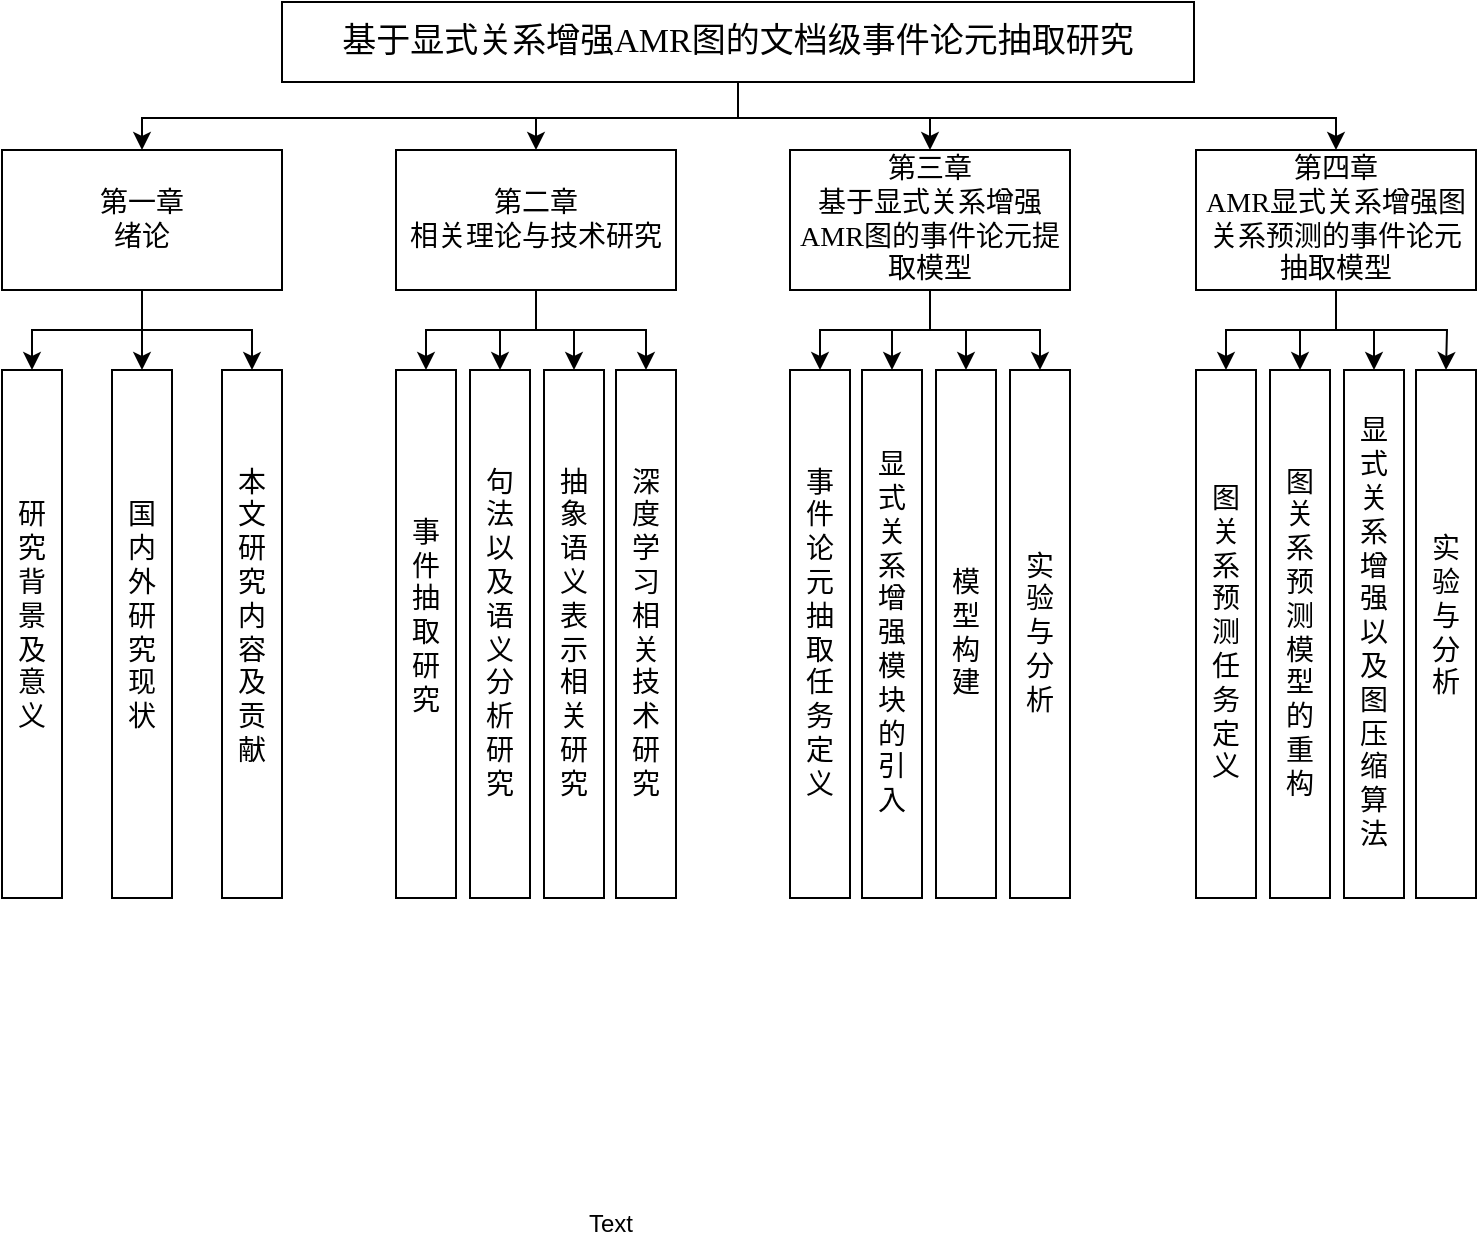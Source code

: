 <mxfile version="24.0.1" type="github">
  <diagram name="第 1 页" id="pSFM66YJ2xRk52TTQeRo">
    <mxGraphModel dx="783" dy="504" grid="1" gridSize="10" guides="1" tooltips="1" connect="1" arrows="1" fold="1" page="1" pageScale="1" pageWidth="827" pageHeight="1169" math="0" shadow="0">
      <root>
        <mxCell id="0" />
        <mxCell id="1" parent="0" />
        <mxCell id="IECKvH-rgRgy9NSk1Zk0-20" style="edgeStyle=orthogonalEdgeStyle;rounded=0;orthogonalLoop=1;jettySize=auto;html=1;entryX=0.5;entryY=0;entryDx=0;entryDy=0;" parent="1" source="IECKvH-rgRgy9NSk1Zk0-2" target="IECKvH-rgRgy9NSk1Zk0-3" edge="1">
          <mxGeometry relative="1" as="geometry">
            <Array as="points">
              <mxPoint x="414" y="120" />
              <mxPoint x="116" y="120" />
            </Array>
          </mxGeometry>
        </mxCell>
        <mxCell id="IECKvH-rgRgy9NSk1Zk0-21" style="edgeStyle=orthogonalEdgeStyle;rounded=0;orthogonalLoop=1;jettySize=auto;html=1;entryX=0.5;entryY=0;entryDx=0;entryDy=0;" parent="1" source="IECKvH-rgRgy9NSk1Zk0-2" target="IECKvH-rgRgy9NSk1Zk0-4" edge="1">
          <mxGeometry relative="1" as="geometry">
            <Array as="points">
              <mxPoint x="414" y="120" />
              <mxPoint x="313" y="120" />
            </Array>
          </mxGeometry>
        </mxCell>
        <mxCell id="IECKvH-rgRgy9NSk1Zk0-22" style="edgeStyle=orthogonalEdgeStyle;rounded=0;orthogonalLoop=1;jettySize=auto;html=1;exitX=0.5;exitY=1;exitDx=0;exitDy=0;entryX=0.5;entryY=0;entryDx=0;entryDy=0;" parent="1" source="IECKvH-rgRgy9NSk1Zk0-2" target="IECKvH-rgRgy9NSk1Zk0-5" edge="1">
          <mxGeometry relative="1" as="geometry">
            <Array as="points">
              <mxPoint x="414" y="120" />
              <mxPoint x="510" y="120" />
            </Array>
          </mxGeometry>
        </mxCell>
        <mxCell id="IECKvH-rgRgy9NSk1Zk0-23" style="edgeStyle=orthogonalEdgeStyle;rounded=0;orthogonalLoop=1;jettySize=auto;html=1;" parent="1" source="IECKvH-rgRgy9NSk1Zk0-2" target="IECKvH-rgRgy9NSk1Zk0-6" edge="1">
          <mxGeometry relative="1" as="geometry">
            <Array as="points">
              <mxPoint x="414" y="120" />
              <mxPoint x="713" y="120" />
            </Array>
          </mxGeometry>
        </mxCell>
        <mxCell id="IECKvH-rgRgy9NSk1Zk0-2" value="&lt;font style=&quot;font-size: 17px;&quot; face=&quot;宋体-简&quot;&gt;基于显式关系增强AMR图的文档级事件论元抽取研究&lt;/font&gt;" style="whiteSpace=wrap;html=1;" parent="1" vertex="1">
          <mxGeometry x="186" y="62" width="456" height="40" as="geometry" />
        </mxCell>
        <mxCell id="IECKvH-rgRgy9NSk1Zk0-25" style="edgeStyle=orthogonalEdgeStyle;rounded=0;orthogonalLoop=1;jettySize=auto;html=1;entryX=0.5;entryY=0;entryDx=0;entryDy=0;fontSize=14;fontFamily=宋体-简;" parent="1" source="IECKvH-rgRgy9NSk1Zk0-3" target="IECKvH-rgRgy9NSk1Zk0-8" edge="1">
          <mxGeometry relative="1" as="geometry" />
        </mxCell>
        <mxCell id="IECKvH-rgRgy9NSk1Zk0-26" value="" style="edgeStyle=orthogonalEdgeStyle;rounded=0;orthogonalLoop=1;jettySize=auto;html=1;fontSize=14;fontFamily=宋体-简;" parent="1" source="IECKvH-rgRgy9NSk1Zk0-3" target="IECKvH-rgRgy9NSk1Zk0-9" edge="1">
          <mxGeometry relative="1" as="geometry" />
        </mxCell>
        <mxCell id="IECKvH-rgRgy9NSk1Zk0-27" style="edgeStyle=orthogonalEdgeStyle;rounded=0;orthogonalLoop=1;jettySize=auto;html=1;entryX=0.5;entryY=0;entryDx=0;entryDy=0;fontSize=14;fontFamily=宋体-简;" parent="1" source="IECKvH-rgRgy9NSk1Zk0-3" target="IECKvH-rgRgy9NSk1Zk0-10" edge="1">
          <mxGeometry relative="1" as="geometry" />
        </mxCell>
        <mxCell id="IECKvH-rgRgy9NSk1Zk0-3" value="&lt;font face=&quot;宋体-简&quot; style=&quot;font-size: 14px;&quot;&gt;第一章&lt;br&gt;绪论&lt;br&gt;&lt;/font&gt;" style="rounded=0;whiteSpace=wrap;html=1;" parent="1" vertex="1">
          <mxGeometry x="46" y="136" width="140" height="70" as="geometry" />
        </mxCell>
        <mxCell id="IECKvH-rgRgy9NSk1Zk0-28" style="edgeStyle=orthogonalEdgeStyle;rounded=0;orthogonalLoop=1;jettySize=auto;html=1;entryX=0.5;entryY=0;entryDx=0;entryDy=0;fontSize=14;fontFamily=宋体-简;" parent="1" source="IECKvH-rgRgy9NSk1Zk0-4" target="IECKvH-rgRgy9NSk1Zk0-11" edge="1">
          <mxGeometry relative="1" as="geometry" />
        </mxCell>
        <mxCell id="IECKvH-rgRgy9NSk1Zk0-29" style="edgeStyle=orthogonalEdgeStyle;rounded=0;orthogonalLoop=1;jettySize=auto;html=1;entryX=0.5;entryY=0;entryDx=0;entryDy=0;fontSize=14;fontFamily=宋体-简;" parent="1" source="IECKvH-rgRgy9NSk1Zk0-4" target="IECKvH-rgRgy9NSk1Zk0-12" edge="1">
          <mxGeometry relative="1" as="geometry" />
        </mxCell>
        <mxCell id="IECKvH-rgRgy9NSk1Zk0-30" style="edgeStyle=orthogonalEdgeStyle;rounded=0;orthogonalLoop=1;jettySize=auto;html=1;entryX=0.5;entryY=0;entryDx=0;entryDy=0;fontSize=14;fontFamily=宋体-简;" parent="1" source="IECKvH-rgRgy9NSk1Zk0-4" target="IECKvH-rgRgy9NSk1Zk0-13" edge="1">
          <mxGeometry relative="1" as="geometry" />
        </mxCell>
        <mxCell id="xBRvkmc-2l1ilHyjDRc--2" style="edgeStyle=orthogonalEdgeStyle;rounded=0;orthogonalLoop=1;jettySize=auto;html=1;entryX=0.5;entryY=0;entryDx=0;entryDy=0;fontSize=14;fontFamily=宋体-简;" parent="1" source="IECKvH-rgRgy9NSk1Zk0-4" target="xBRvkmc-2l1ilHyjDRc--1" edge="1">
          <mxGeometry relative="1" as="geometry" />
        </mxCell>
        <mxCell id="IECKvH-rgRgy9NSk1Zk0-4" value="&lt;font face=&quot;宋体-简&quot; style=&quot;font-size: 14px;&quot;&gt;第二章&lt;/font&gt;&lt;br&gt;&lt;span style=&quot;font-family: 宋体-简; font-size: 14px;&quot;&gt;相关理论与技术研究&lt;/span&gt;" style="rounded=0;whiteSpace=wrap;html=1;" parent="1" vertex="1">
          <mxGeometry x="243" y="136" width="140" height="70" as="geometry" />
        </mxCell>
        <mxCell id="IECKvH-rgRgy9NSk1Zk0-31" style="edgeStyle=orthogonalEdgeStyle;rounded=0;orthogonalLoop=1;jettySize=auto;html=1;entryX=0.5;entryY=0;entryDx=0;entryDy=0;fontSize=14;fontFamily=宋体-简;" parent="1" source="IECKvH-rgRgy9NSk1Zk0-5" target="IECKvH-rgRgy9NSk1Zk0-14" edge="1">
          <mxGeometry relative="1" as="geometry" />
        </mxCell>
        <mxCell id="IECKvH-rgRgy9NSk1Zk0-32" style="edgeStyle=orthogonalEdgeStyle;rounded=0;orthogonalLoop=1;jettySize=auto;html=1;entryX=0.5;entryY=0;entryDx=0;entryDy=0;fontSize=14;fontFamily=宋体-简;" parent="1" source="IECKvH-rgRgy9NSk1Zk0-5" target="IECKvH-rgRgy9NSk1Zk0-15" edge="1">
          <mxGeometry relative="1" as="geometry" />
        </mxCell>
        <mxCell id="IECKvH-rgRgy9NSk1Zk0-33" style="edgeStyle=orthogonalEdgeStyle;rounded=0;orthogonalLoop=1;jettySize=auto;html=1;entryX=0.5;entryY=0;entryDx=0;entryDy=0;fontSize=14;fontFamily=宋体-简;" parent="1" source="IECKvH-rgRgy9NSk1Zk0-5" target="IECKvH-rgRgy9NSk1Zk0-16" edge="1">
          <mxGeometry relative="1" as="geometry" />
        </mxCell>
        <mxCell id="6YUFdu4nAJCuLQuxNRbf-1" style="edgeStyle=orthogonalEdgeStyle;rounded=0;orthogonalLoop=1;jettySize=auto;html=1;entryX=0.5;entryY=0;entryDx=0;entryDy=0;" edge="1" parent="1" target="6YUFdu4nAJCuLQuxNRbf-2">
          <mxGeometry relative="1" as="geometry">
            <mxPoint x="529.98" y="242" as="targetPoint" />
            <mxPoint x="510.004" y="198" as="sourcePoint" />
            <Array as="points">
              <mxPoint x="510" y="226" />
              <mxPoint x="528" y="226" />
            </Array>
          </mxGeometry>
        </mxCell>
        <mxCell id="IECKvH-rgRgy9NSk1Zk0-5" value="&lt;font face=&quot;宋体-简&quot; style=&quot;&quot;&gt;&lt;font style=&quot;font-size: 14px;&quot;&gt;第三章&lt;/font&gt;&lt;br&gt;&lt;span style=&quot;font-size: 14px;&quot;&gt;基于显式关系增强AMR图的事件论元提取模型&lt;/span&gt;&lt;br&gt;&lt;/font&gt;" style="rounded=0;whiteSpace=wrap;html=1;" parent="1" vertex="1">
          <mxGeometry x="440" y="136" width="140" height="70" as="geometry" />
        </mxCell>
        <mxCell id="IECKvH-rgRgy9NSk1Zk0-34" style="edgeStyle=orthogonalEdgeStyle;rounded=0;orthogonalLoop=1;jettySize=auto;html=1;entryX=0.5;entryY=0;entryDx=0;entryDy=0;fontSize=14;fontFamily=宋体-简;" parent="1" source="IECKvH-rgRgy9NSk1Zk0-6" target="IECKvH-rgRgy9NSk1Zk0-17" edge="1">
          <mxGeometry relative="1" as="geometry" />
        </mxCell>
        <mxCell id="IECKvH-rgRgy9NSk1Zk0-36" style="edgeStyle=orthogonalEdgeStyle;rounded=0;orthogonalLoop=1;jettySize=auto;html=1;entryX=0.5;entryY=0;entryDx=0;entryDy=0;fontSize=14;fontFamily=宋体-简;" parent="1" source="IECKvH-rgRgy9NSk1Zk0-6" edge="1" target="p0KI4I_0vDFaaym5ZLYt-1">
          <mxGeometry relative="1" as="geometry">
            <mxPoint x="713" y="246" as="targetPoint" />
          </mxGeometry>
        </mxCell>
        <mxCell id="IECKvH-rgRgy9NSk1Zk0-37" style="edgeStyle=orthogonalEdgeStyle;rounded=0;orthogonalLoop=1;jettySize=auto;html=1;entryX=0.5;entryY=0;entryDx=0;entryDy=0;fontSize=14;fontFamily=宋体-简;" parent="1" source="IECKvH-rgRgy9NSk1Zk0-6" edge="1">
          <mxGeometry relative="1" as="geometry">
            <mxPoint x="768" y="246" as="targetPoint" />
          </mxGeometry>
        </mxCell>
        <mxCell id="6YUFdu4nAJCuLQuxNRbf-4" style="edgeStyle=orthogonalEdgeStyle;rounded=0;orthogonalLoop=1;jettySize=auto;html=1;entryX=0.5;entryY=0;entryDx=0;entryDy=0;" edge="1" parent="1" source="IECKvH-rgRgy9NSk1Zk0-6" target="6YUFdu4nAJCuLQuxNRbf-3">
          <mxGeometry relative="1" as="geometry" />
        </mxCell>
        <mxCell id="IECKvH-rgRgy9NSk1Zk0-6" value="&lt;font style=&quot;&quot; face=&quot;宋体-简&quot;&gt;&lt;font style=&quot;font-size: 14px;&quot;&gt;第四章&lt;/font&gt;&lt;br&gt;&lt;font style=&quot;font-size: 14px;&quot;&gt;AMR显式关系增强图关系预测的事件论元抽取模型&lt;/font&gt;&lt;br&gt;&lt;/font&gt;" style="rounded=0;whiteSpace=wrap;html=1;" parent="1" vertex="1">
          <mxGeometry x="643" y="136" width="140" height="70" as="geometry" />
        </mxCell>
        <mxCell id="IECKvH-rgRgy9NSk1Zk0-8" value="&lt;div style=&quot;font-size: 14px;&quot;&gt;研&lt;/div&gt;&lt;div style=&quot;font-size: 14px;&quot;&gt;究&lt;/div&gt;&lt;div style=&quot;font-size: 14px;&quot;&gt;背&lt;/div&gt;&lt;div style=&quot;font-size: 14px;&quot;&gt;景&lt;/div&gt;&lt;div style=&quot;font-size: 14px;&quot;&gt;及&lt;/div&gt;&lt;div style=&quot;font-size: 14px;&quot;&gt;意&lt;/div&gt;&lt;div style=&quot;font-size: 14px;&quot;&gt;义&lt;/div&gt;&lt;br style=&quot;font-size: 14px;&quot;&gt;" style="rounded=0;whiteSpace=wrap;html=1;fontSize=14;fontFamily=宋体-简;" parent="1" vertex="1">
          <mxGeometry x="46" y="246" width="30" height="264" as="geometry" />
        </mxCell>
        <mxCell id="IECKvH-rgRgy9NSk1Zk0-9" value="&lt;div style=&quot;font-size: 14px;&quot;&gt;国&lt;/div&gt;&lt;div style=&quot;font-size: 14px;&quot;&gt;内&lt;/div&gt;&lt;div style=&quot;font-size: 14px;&quot;&gt;外&lt;/div&gt;&lt;div style=&quot;font-size: 14px;&quot;&gt;研&lt;/div&gt;&lt;div style=&quot;font-size: 14px;&quot;&gt;究&lt;/div&gt;&lt;div style=&quot;font-size: 14px;&quot;&gt;现&lt;/div&gt;&lt;div style=&quot;font-size: 14px;&quot;&gt;状&lt;/div&gt;&lt;br style=&quot;font-size: 14px;&quot;&gt;" style="rounded=0;whiteSpace=wrap;html=1;fontSize=14;fontFamily=宋体-简;" parent="1" vertex="1">
          <mxGeometry x="101" y="246" width="30" height="264" as="geometry" />
        </mxCell>
        <mxCell id="IECKvH-rgRgy9NSk1Zk0-10" value="&lt;div style=&quot;font-size: 14px;&quot;&gt;本&lt;/div&gt;&lt;div style=&quot;font-size: 14px;&quot;&gt;文&lt;/div&gt;&lt;div style=&quot;font-size: 14px;&quot;&gt;研&lt;/div&gt;&lt;div style=&quot;font-size: 14px;&quot;&gt;究&lt;/div&gt;&lt;div style=&quot;font-size: 14px;&quot;&gt;内&lt;/div&gt;&lt;div style=&quot;font-size: 14px;&quot;&gt;容&lt;/div&gt;&lt;div style=&quot;font-size: 14px;&quot;&gt;及&lt;/div&gt;&lt;div style=&quot;font-size: 14px;&quot;&gt;贡&lt;/div&gt;&lt;div style=&quot;font-size: 14px;&quot;&gt;献&lt;/div&gt;&lt;br style=&quot;font-size: 14px;&quot;&gt;" style="rounded=0;whiteSpace=wrap;html=1;fontSize=14;fontFamily=宋体-简;" parent="1" vertex="1">
          <mxGeometry x="156" y="246" width="30" height="264" as="geometry" />
        </mxCell>
        <mxCell id="IECKvH-rgRgy9NSk1Zk0-11" value="&lt;div style=&quot;font-size: 14px;&quot;&gt;事&lt;/div&gt;&lt;div style=&quot;font-size: 14px;&quot;&gt;件&lt;/div&gt;&lt;div style=&quot;font-size: 14px;&quot;&gt;抽&lt;/div&gt;&lt;div style=&quot;font-size: 14px;&quot;&gt;取&lt;/div&gt;&lt;div style=&quot;font-size: 14px;&quot;&gt;研&lt;/div&gt;&lt;div style=&quot;font-size: 14px;&quot;&gt;究&lt;/div&gt;&lt;br style=&quot;font-size: 14px;&quot;&gt;" style="rounded=0;whiteSpace=wrap;html=1;fontFamily=宋体-简;fontSize=14;" parent="1" vertex="1">
          <mxGeometry x="243" y="246" width="30" height="264" as="geometry" />
        </mxCell>
        <mxCell id="IECKvH-rgRgy9NSk1Zk0-12" value="抽&lt;br style=&quot;font-size: 14px;&quot;&gt;象&lt;br style=&quot;font-size: 14px;&quot;&gt;语&lt;br style=&quot;font-size: 14px;&quot;&gt;义&lt;br style=&quot;font-size: 14px;&quot;&gt;表&lt;br style=&quot;font-size: 14px;&quot;&gt;示&lt;br style=&quot;font-size: 14px;&quot;&gt;相&lt;br style=&quot;font-size: 14px;&quot;&gt;关&lt;br style=&quot;font-size: 14px;&quot;&gt;研&lt;br style=&quot;font-size: 14px;&quot;&gt;究" style="rounded=0;whiteSpace=wrap;html=1;fontFamily=宋体-简;fontSize=14;" parent="1" vertex="1">
          <mxGeometry x="317" y="246" width="30" height="264" as="geometry" />
        </mxCell>
        <mxCell id="IECKvH-rgRgy9NSk1Zk0-13" value="&lt;div style=&quot;font-size: 14px;&quot;&gt;&lt;span style=&quot;background-color: initial;&quot;&gt;深&lt;/span&gt;&lt;br&gt;&lt;/div&gt;&lt;div style=&quot;font-size: 14px;&quot;&gt;度&lt;/div&gt;&lt;div style=&quot;font-size: 14px;&quot;&gt;学&lt;/div&gt;&lt;div style=&quot;font-size: 14px;&quot;&gt;习&lt;/div&gt;&lt;div style=&quot;font-size: 14px;&quot;&gt;相&lt;/div&gt;&lt;div style=&quot;font-size: 14px;&quot;&gt;关&lt;/div&gt;&lt;div style=&quot;font-size: 14px;&quot;&gt;技&lt;/div&gt;&lt;div style=&quot;font-size: 14px;&quot;&gt;术&lt;/div&gt;&lt;div style=&quot;font-size: 14px;&quot;&gt;研&lt;/div&gt;&lt;div style=&quot;font-size: 14px;&quot;&gt;究&lt;/div&gt;" style="rounded=0;whiteSpace=wrap;html=1;fontFamily=宋体-简;fontSize=14;" parent="1" vertex="1">
          <mxGeometry x="353" y="246" width="30" height="264" as="geometry" />
        </mxCell>
        <mxCell id="IECKvH-rgRgy9NSk1Zk0-14" value="&lt;div style=&quot;font-size: 14px;&quot;&gt;事&lt;/div&gt;&lt;div style=&quot;font-size: 14px;&quot;&gt;件&lt;/div&gt;&lt;div style=&quot;font-size: 14px;&quot;&gt;论&lt;/div&gt;&lt;div style=&quot;font-size: 14px;&quot;&gt;元&lt;/div&gt;&lt;div style=&quot;font-size: 14px;&quot;&gt;抽&lt;/div&gt;&lt;div style=&quot;font-size: 14px;&quot;&gt;取&lt;/div&gt;&lt;div style=&quot;font-size: 14px;&quot;&gt;任&lt;/div&gt;&lt;div style=&quot;font-size: 14px;&quot;&gt;务&lt;/div&gt;&lt;div style=&quot;font-size: 14px;&quot;&gt;定&lt;/div&gt;&lt;div style=&quot;font-size: 14px;&quot;&gt;义&lt;/div&gt;" style="rounded=0;whiteSpace=wrap;html=1;fontFamily=宋体-简;fontSize=14;" parent="1" vertex="1">
          <mxGeometry x="440" y="246" width="30" height="264" as="geometry" />
        </mxCell>
        <mxCell id="IECKvH-rgRgy9NSk1Zk0-15" value="&lt;div style=&quot;font-size: 14px;&quot;&gt;显&lt;/div&gt;&lt;div style=&quot;font-size: 14px;&quot;&gt;式&lt;/div&gt;&lt;div style=&quot;font-size: 14px;&quot;&gt;关&lt;/div&gt;&lt;div style=&quot;font-size: 14px;&quot;&gt;系&lt;/div&gt;&lt;div style=&quot;font-size: 14px;&quot;&gt;增&lt;/div&gt;&lt;div style=&quot;font-size: 14px;&quot;&gt;强&lt;/div&gt;&lt;div style=&quot;font-size: 14px;&quot;&gt;模&lt;/div&gt;&lt;div style=&quot;font-size: 14px;&quot;&gt;块&lt;/div&gt;&lt;div style=&quot;font-size: 14px;&quot;&gt;的&lt;/div&gt;&lt;div style=&quot;font-size: 14px;&quot;&gt;引&lt;/div&gt;&lt;div style=&quot;font-size: 14px;&quot;&gt;入&lt;/div&gt;" style="rounded=0;whiteSpace=wrap;html=1;fontFamily=宋体-简;fontSize=14;" parent="1" vertex="1">
          <mxGeometry x="476" y="246" width="30" height="264" as="geometry" />
        </mxCell>
        <mxCell id="IECKvH-rgRgy9NSk1Zk0-16" value="&lt;div style=&quot;font-size: 14px;&quot;&gt;&lt;span style=&quot;background-color: initial;&quot;&gt;实&lt;/span&gt;&lt;br&gt;&lt;/div&gt;&lt;div style=&quot;font-size: 14px;&quot;&gt;验&lt;/div&gt;&lt;div style=&quot;font-size: 14px;&quot;&gt;与&lt;/div&gt;&lt;div style=&quot;font-size: 14px;&quot;&gt;分&lt;/div&gt;&lt;div style=&quot;font-size: 14px;&quot;&gt;析&lt;/div&gt;" style="rounded=0;whiteSpace=wrap;html=1;fontFamily=宋体-简;fontSize=14;" parent="1" vertex="1">
          <mxGeometry x="550" y="246" width="30" height="264" as="geometry" />
        </mxCell>
        <mxCell id="IECKvH-rgRgy9NSk1Zk0-17" value="图&lt;br style=&quot;font-size: 14px;&quot;&gt;关&lt;br style=&quot;font-size: 14px;&quot;&gt;系&lt;br style=&quot;font-size: 14px;&quot;&gt;预&lt;br style=&quot;font-size: 14px;&quot;&gt;测&lt;br style=&quot;font-size: 14px;&quot;&gt;任&lt;br style=&quot;font-size: 14px;&quot;&gt;务&lt;br style=&quot;font-size: 14px;&quot;&gt;定&lt;br style=&quot;font-size: 14px;&quot;&gt;义" style="rounded=0;whiteSpace=wrap;html=1;fontFamily=宋体-简;fontSize=14;" parent="1" vertex="1">
          <mxGeometry x="643" y="246" width="30" height="264" as="geometry" />
        </mxCell>
        <mxCell id="xBRvkmc-2l1ilHyjDRc--1" value="句&lt;br style=&quot;font-size: 14px;&quot;&gt;法&lt;br style=&quot;font-size: 14px;&quot;&gt;以&lt;br style=&quot;font-size: 14px;&quot;&gt;及&lt;br style=&quot;font-size: 14px;&quot;&gt;语&lt;br style=&quot;font-size: 14px;&quot;&gt;义&lt;br style=&quot;font-size: 14px;&quot;&gt;分&lt;br style=&quot;font-size: 14px;&quot;&gt;析&lt;br style=&quot;font-size: 14px;&quot;&gt;研&lt;br style=&quot;font-size: 14px;&quot;&gt;究" style="rounded=0;whiteSpace=wrap;html=1;fontFamily=宋体-简;fontSize=14;" parent="1" vertex="1">
          <mxGeometry x="280" y="246" width="30" height="264" as="geometry" />
        </mxCell>
        <mxCell id="xBRvkmc-2l1ilHyjDRc--3" value="Text" style="text;html=1;align=center;verticalAlign=middle;resizable=0;points=[];autosize=1;strokeColor=none;fillColor=none;" parent="1" vertex="1">
          <mxGeometry x="325" y="658" width="50" height="30" as="geometry" />
        </mxCell>
        <mxCell id="xBRvkmc-2l1ilHyjDRc--4" value="&lt;div style=&quot;font-size: 14px;&quot;&gt;实&lt;/div&gt;&lt;div style=&quot;font-size: 14px;&quot;&gt;验&lt;/div&gt;&lt;div style=&quot;font-size: 14px;&quot;&gt;与&lt;/div&gt;&lt;div style=&quot;font-size: 14px;&quot;&gt;分&lt;/div&gt;&lt;div style=&quot;font-size: 14px;&quot;&gt;析&lt;/div&gt;&lt;br style=&quot;font-size: 14px;&quot;&gt;" style="rounded=0;whiteSpace=wrap;html=1;fontFamily=宋体-简;fontSize=14;" parent="1" vertex="1">
          <mxGeometry x="753" y="246" width="30" height="264" as="geometry" />
        </mxCell>
        <mxCell id="p0KI4I_0vDFaaym5ZLYt-1" value="&lt;div style=&quot;font-size: 14px;&quot;&gt;显&lt;/div&gt;&lt;div style=&quot;font-size: 14px;&quot;&gt;式&lt;/div&gt;&lt;div style=&quot;font-size: 14px;&quot;&gt;关&lt;/div&gt;&lt;div style=&quot;font-size: 14px;&quot;&gt;系&lt;/div&gt;&lt;div style=&quot;font-size: 14px;&quot;&gt;增&lt;/div&gt;&lt;div style=&quot;font-size: 14px;&quot;&gt;强&lt;/div&gt;&lt;div style=&quot;font-size: 14px;&quot;&gt;以&lt;/div&gt;&lt;div style=&quot;font-size: 14px;&quot;&gt;及&lt;/div&gt;&lt;div style=&quot;font-size: 14px;&quot;&gt;图&lt;/div&gt;&lt;div style=&quot;font-size: 14px;&quot;&gt;压&lt;/div&gt;&lt;div style=&quot;font-size: 14px;&quot;&gt;缩&lt;/div&gt;&lt;div style=&quot;font-size: 14px;&quot;&gt;算&lt;/div&gt;&lt;div style=&quot;font-size: 14px;&quot;&gt;法&lt;/div&gt;" style="rounded=0;whiteSpace=wrap;html=1;fontFamily=宋体-简;fontSize=14;" parent="1" vertex="1">
          <mxGeometry x="717" y="246" width="30" height="264" as="geometry" />
        </mxCell>
        <mxCell id="6YUFdu4nAJCuLQuxNRbf-2" value="&lt;div style=&quot;font-size: 14px;&quot;&gt;模&lt;/div&gt;&lt;div style=&quot;font-size: 14px;&quot;&gt;型&lt;/div&gt;&lt;div style=&quot;font-size: 14px;&quot;&gt;构&lt;/div&gt;&lt;div style=&quot;font-size: 14px;&quot;&gt;建&lt;/div&gt;" style="rounded=0;whiteSpace=wrap;html=1;fontFamily=宋体-简;fontSize=14;" vertex="1" parent="1">
          <mxGeometry x="513" y="246" width="30" height="264" as="geometry" />
        </mxCell>
        <mxCell id="6YUFdu4nAJCuLQuxNRbf-3" value="&lt;div style=&quot;font-size: 14px;&quot;&gt;图&lt;/div&gt;&lt;div style=&quot;font-size: 14px;&quot;&gt;关&lt;/div&gt;&lt;div style=&quot;font-size: 14px;&quot;&gt;系&lt;/div&gt;&lt;div style=&quot;font-size: 14px;&quot;&gt;预&lt;/div&gt;&lt;div style=&quot;font-size: 14px;&quot;&gt;测&lt;/div&gt;&lt;div style=&quot;font-size: 14px;&quot;&gt;模&lt;/div&gt;&lt;div style=&quot;font-size: 14px;&quot;&gt;型&lt;/div&gt;&lt;div style=&quot;font-size: 14px;&quot;&gt;的&lt;/div&gt;&lt;div style=&quot;font-size: 14px;&quot;&gt;重&lt;/div&gt;&lt;div style=&quot;font-size: 14px;&quot;&gt;构&lt;/div&gt;" style="rounded=0;whiteSpace=wrap;html=1;fontFamily=宋体-简;fontSize=14;" vertex="1" parent="1">
          <mxGeometry x="680" y="246" width="30" height="264" as="geometry" />
        </mxCell>
      </root>
    </mxGraphModel>
  </diagram>
</mxfile>
